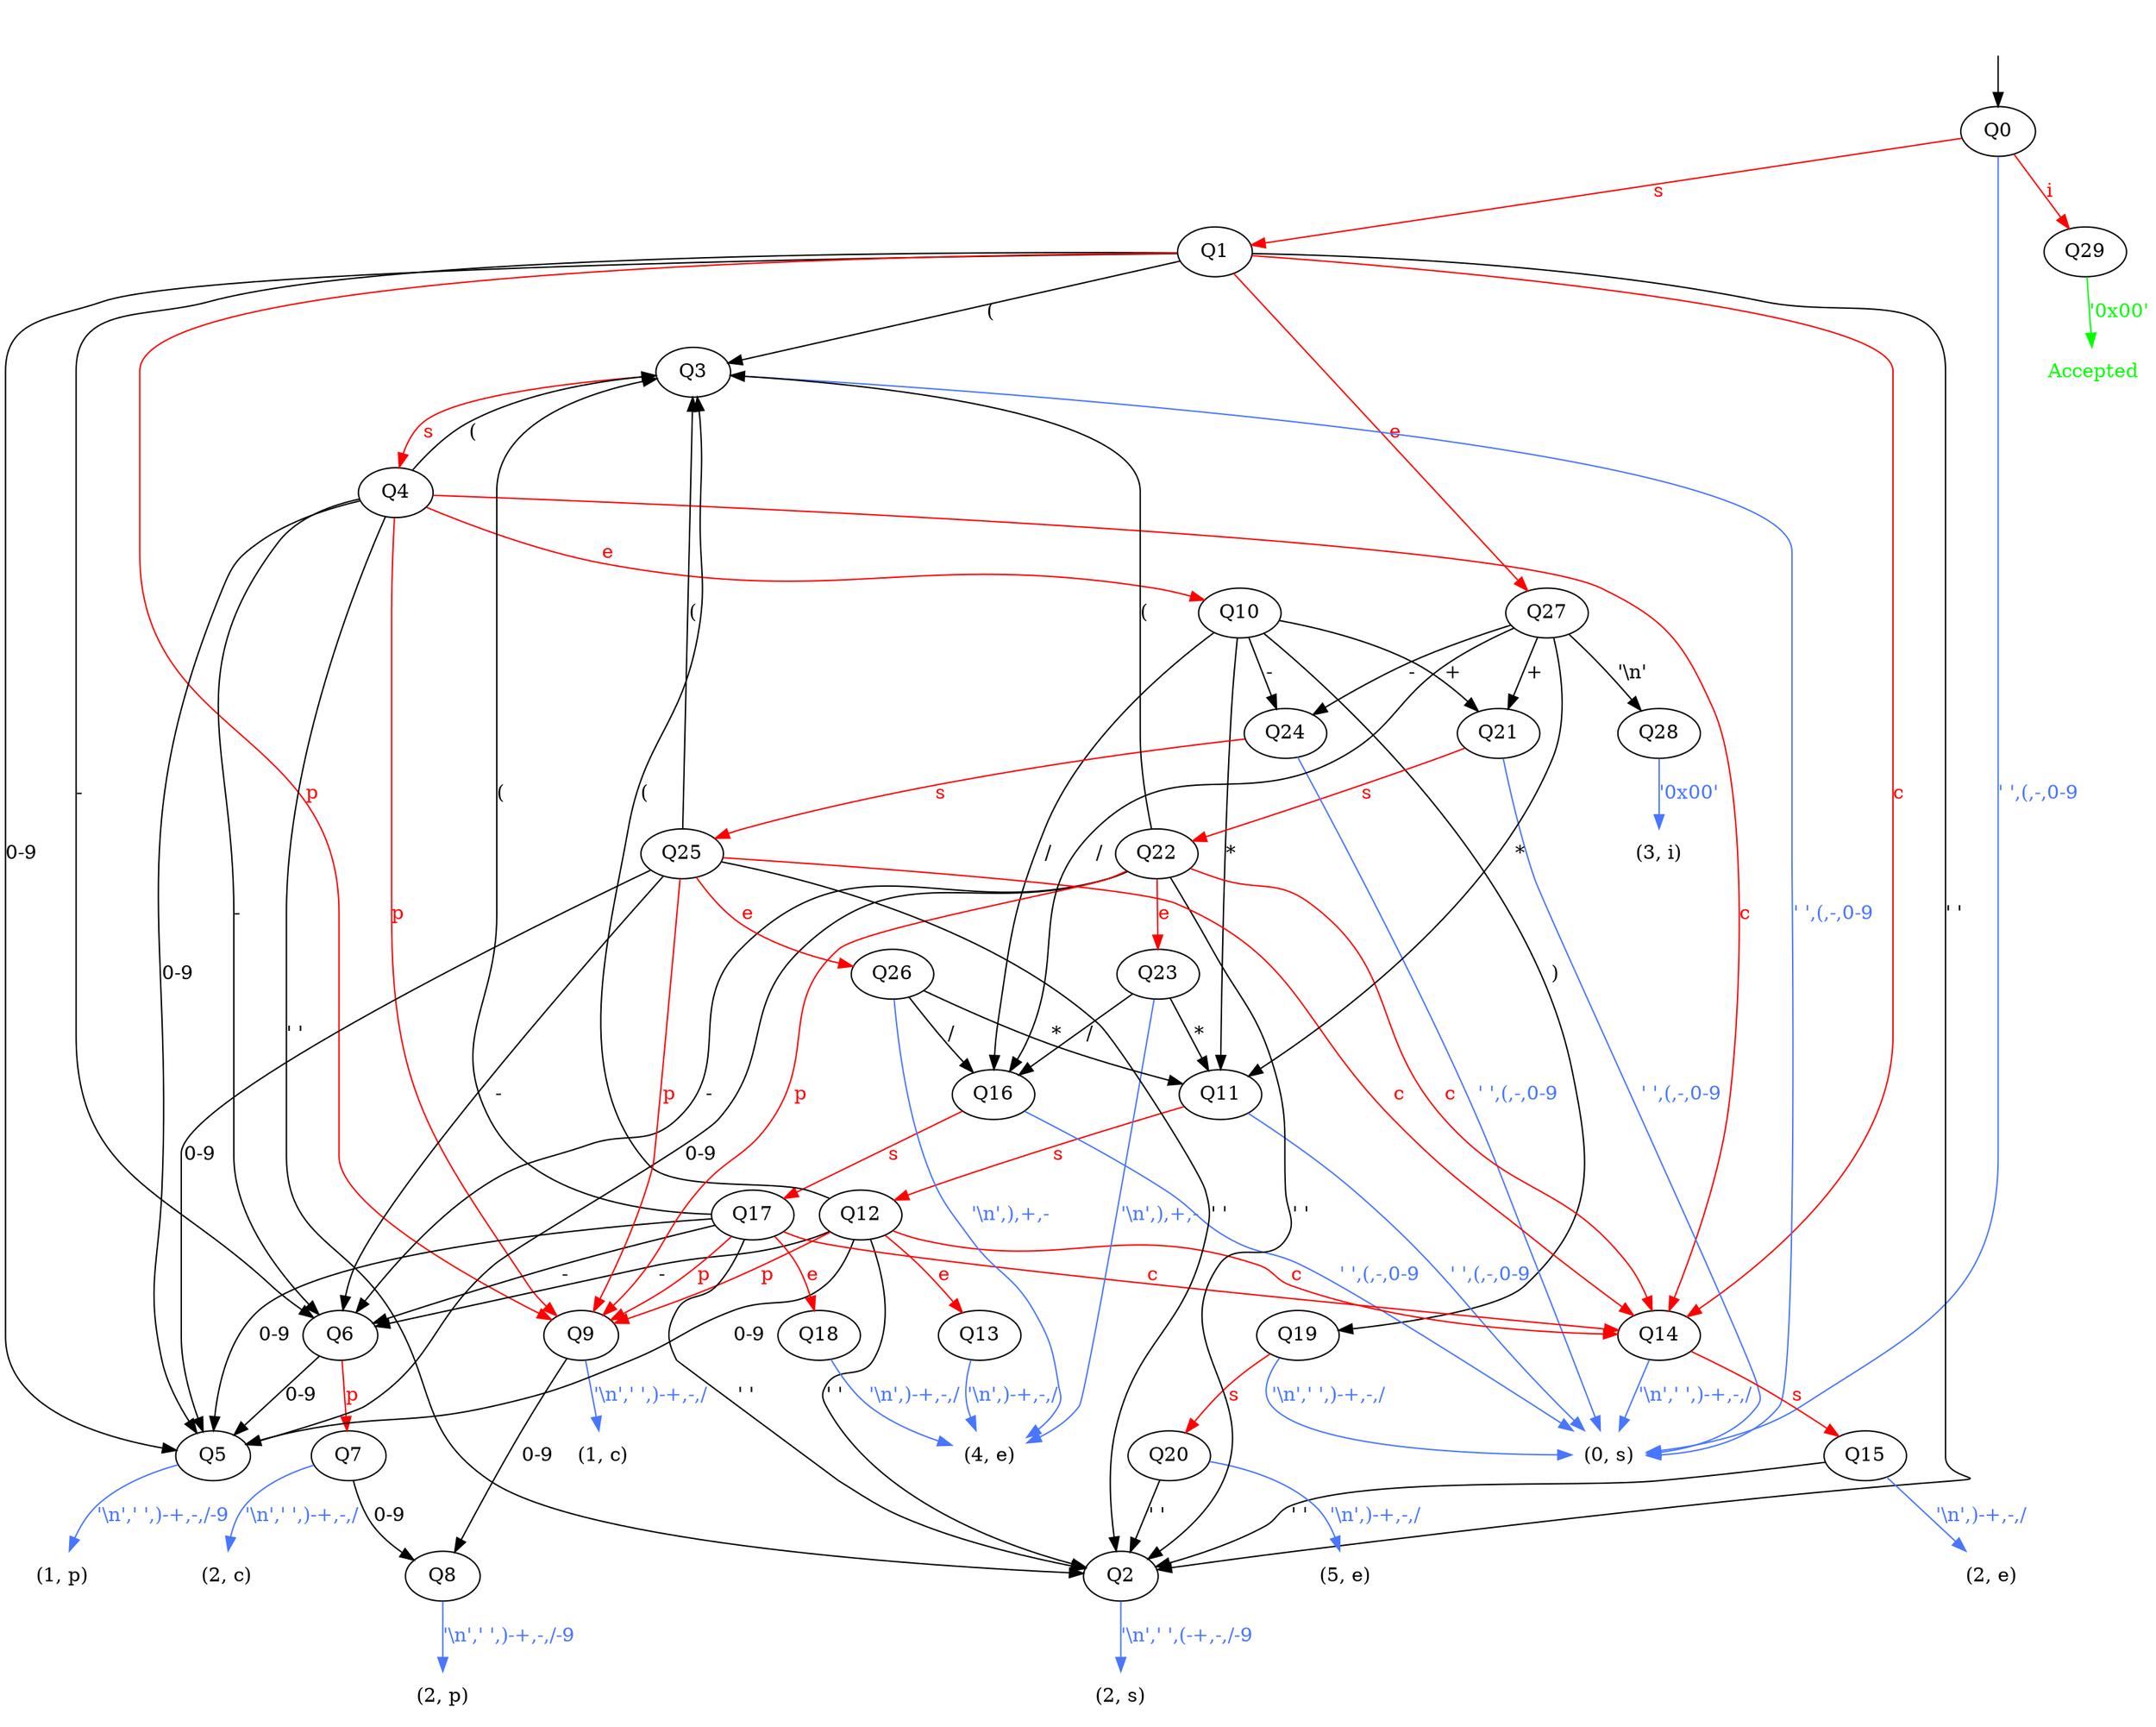 digraph DOTaut {
 start [ style=invis ];
 start -> Q0 [ color=black];
 Accepted [shape=none, fontcolor=green];
   "(0, s)" [shape=none];
   Q0 -> "(0, s)" [ color=royalblue1, fontcolor=royalblue1, label = "' ',(,-,0-9"];
   Q1 -> Q2 [ color=black,  fontcolor=black,label = "' '"];
   Q1 -> Q3 [ color=black,  fontcolor=black,label = "("];
   Q1 -> Q6 [ color=black,  fontcolor=black,label = "-"];
   Q1 -> Q5 [ color=black,  fontcolor=black,label = "0-9"];
   "(2, s)" [shape=none];
   Q2 -> "(2, s)" [ color=royalblue1, fontcolor=royalblue1, label = "'\\n',' ',(-+,-,/-9"];
   "(0, s)" [shape=none];
   Q3 -> "(0, s)" [ color=royalblue1, fontcolor=royalblue1, label = "' ',(,-,0-9"];
   Q4 -> Q2 [ color=black,  fontcolor=black,label = "' '"];
   Q4 -> Q3 [ color=black,  fontcolor=black,label = "("];
   Q4 -> Q6 [ color=black,  fontcolor=black,label = "-"];
   Q4 -> Q5 [ color=black,  fontcolor=black,label = "0-9"];
   "(1, p)" [shape=none];
   Q5 -> "(1, p)" [ color=royalblue1, fontcolor=royalblue1, label = "'\\n',' ',)-+,-,/-9"];
   Q6 -> Q5 [ color=black,  fontcolor=black,label = "0-9"];
   "(2, c)" [shape=none];
   Q7 -> "(2, c)" [ color=royalblue1, fontcolor=royalblue1, label = "'\\n',' ',)-+,-,/"];
   Q7 -> Q8 [ color=black,  fontcolor=black,label = "0-9"];
   "(2, p)" [shape=none];
   Q8 -> "(2, p)" [ color=royalblue1, fontcolor=royalblue1, label = "'\\n',' ',)-+,-,/-9"];
   "(1, c)" [shape=none];
   Q9 -> "(1, c)" [ color=royalblue1, fontcolor=royalblue1, label = "'\\n',' ',)-+,-,/"];
   Q9 -> Q8 [ color=black,  fontcolor=black,label = "0-9"];
   Q10 -> Q19 [ color=black,  fontcolor=black,label = ")"];
   Q10 -> Q11 [ color=black,  fontcolor=black,label = "*"];
   Q10 -> Q21 [ color=black,  fontcolor=black,label = "+"];
   Q10 -> Q24 [ color=black,  fontcolor=black,label = "-"];
   Q10 -> Q16 [ color=black,  fontcolor=black,label = "/"];
   "(0, s)" [shape=none];
   Q11 -> "(0, s)" [ color=royalblue1, fontcolor=royalblue1, label = "' ',(,-,0-9"];
   Q12 -> Q2 [ color=black,  fontcolor=black,label = "' '"];
   Q12 -> Q3 [ color=black,  fontcolor=black,label = "("];
   Q12 -> Q6 [ color=black,  fontcolor=black,label = "-"];
   Q12 -> Q5 [ color=black,  fontcolor=black,label = "0-9"];
   "(4, e)" [shape=none];
   Q13 -> "(4, e)" [ color=royalblue1, fontcolor=royalblue1, label = "'\\n',)-+,-,/"];
   "(0, s)" [shape=none];
   Q14 -> "(0, s)" [ color=royalblue1, fontcolor=royalblue1, label = "'\\n',' ',)-+,-,/"];
   "(2, e)" [shape=none];
   Q15 -> "(2, e)" [ color=royalblue1, fontcolor=royalblue1, label = "'\\n',)-+,-,/"];
   Q15 -> Q2 [ color=black,  fontcolor=black,label = "' '"];
   "(0, s)" [shape=none];
   Q16 -> "(0, s)" [ color=royalblue1, fontcolor=royalblue1, label = "' ',(,-,0-9"];
   Q17 -> Q2 [ color=black,  fontcolor=black,label = "' '"];
   Q17 -> Q3 [ color=black,  fontcolor=black,label = "("];
   Q17 -> Q6 [ color=black,  fontcolor=black,label = "-"];
   Q17 -> Q5 [ color=black,  fontcolor=black,label = "0-9"];
   "(4, e)" [shape=none];
   Q18 -> "(4, e)" [ color=royalblue1, fontcolor=royalblue1, label = "'\\n',)-+,-,/"];
   "(0, s)" [shape=none];
   Q19 -> "(0, s)" [ color=royalblue1, fontcolor=royalblue1, label = "'\\n',' ',)-+,-,/"];
   "(5, e)" [shape=none];
   Q20 -> "(5, e)" [ color=royalblue1, fontcolor=royalblue1, label = "'\\n',)-+,-,/"];
   Q20 -> Q2 [ color=black,  fontcolor=black,label = "' '"];
   "(0, s)" [shape=none];
   Q21 -> "(0, s)" [ color=royalblue1, fontcolor=royalblue1, label = "' ',(,-,0-9"];
   Q22 -> Q2 [ color=black,  fontcolor=black,label = "' '"];
   Q22 -> Q3 [ color=black,  fontcolor=black,label = "("];
   Q22 -> Q6 [ color=black,  fontcolor=black,label = "-"];
   Q22 -> Q5 [ color=black,  fontcolor=black,label = "0-9"];
   "(4, e)" [shape=none];
   Q23 -> "(4, e)" [ color=royalblue1, fontcolor=royalblue1, label = "'\\n',),+,-"];
   Q23 -> Q11 [ color=black,  fontcolor=black,label = "*"];
   Q23 -> Q16 [ color=black,  fontcolor=black,label = "/"];
   "(0, s)" [shape=none];
   Q24 -> "(0, s)" [ color=royalblue1, fontcolor=royalblue1, label = "' ',(,-,0-9"];
   Q25 -> Q2 [ color=black,  fontcolor=black,label = "' '"];
   Q25 -> Q3 [ color=black,  fontcolor=black,label = "("];
   Q25 -> Q6 [ color=black,  fontcolor=black,label = "-"];
   Q25 -> Q5 [ color=black,  fontcolor=black,label = "0-9"];
   "(4, e)" [shape=none];
   Q26 -> "(4, e)" [ color=royalblue1, fontcolor=royalblue1, label = "'\\n',),+,-"];
   Q26 -> Q11 [ color=black,  fontcolor=black,label = "*"];
   Q26 -> Q16 [ color=black,  fontcolor=black,label = "/"];
   Q27 -> Q28 [ color=black,  fontcolor=black,label = "'\\n'"];
   Q27 -> Q11 [ color=black,  fontcolor=black,label = "*"];
   Q27 -> Q21 [ color=black,  fontcolor=black,label = "+"];
   Q27 -> Q24 [ color=black,  fontcolor=black,label = "-"];
   Q27 -> Q16 [ color=black,  fontcolor=black,label = "/"];
   "(3, i)" [shape=none];
   Q28 -> "(3, i)" [ color=royalblue1, fontcolor=royalblue1, label = "'0x00'"];
   Q29 -> Accepted [ color=green, fontcolor=green, label = "'0x00'"];
   Q0 -> Q29 [ color=red, fontcolor=red, label = "i"];
   Q0 -> Q1 [ color=red, fontcolor=red, label = "s"];
   Q1 -> Q14 [ color=red, fontcolor=red, label = "c"];
   Q1 -> Q27 [ color=red, fontcolor=red, label = "e"];
   Q1 -> Q9 [ color=red, fontcolor=red, label = "p"];
   Q3 -> Q4 [ color=red, fontcolor=red, label = "s"];
   Q4 -> Q14 [ color=red, fontcolor=red, label = "c"];
   Q4 -> Q10 [ color=red, fontcolor=red, label = "e"];
   Q4 -> Q9 [ color=red, fontcolor=red, label = "p"];
   Q6 -> Q7 [ color=red, fontcolor=red, label = "p"];
   Q11 -> Q12 [ color=red, fontcolor=red, label = "s"];
   Q12 -> Q14 [ color=red, fontcolor=red, label = "c"];
   Q12 -> Q13 [ color=red, fontcolor=red, label = "e"];
   Q12 -> Q9 [ color=red, fontcolor=red, label = "p"];
   Q14 -> Q15 [ color=red, fontcolor=red, label = "s"];
   Q16 -> Q17 [ color=red, fontcolor=red, label = "s"];
   Q17 -> Q14 [ color=red, fontcolor=red, label = "c"];
   Q17 -> Q18 [ color=red, fontcolor=red, label = "e"];
   Q17 -> Q9 [ color=red, fontcolor=red, label = "p"];
   Q19 -> Q20 [ color=red, fontcolor=red, label = "s"];
   Q21 -> Q22 [ color=red, fontcolor=red, label = "s"];
   Q22 -> Q14 [ color=red, fontcolor=red, label = "c"];
   Q22 -> Q23 [ color=red, fontcolor=red, label = "e"];
   Q22 -> Q9 [ color=red, fontcolor=red, label = "p"];
   Q24 -> Q25 [ color=red, fontcolor=red, label = "s"];
   Q25 -> Q14 [ color=red, fontcolor=red, label = "c"];
   Q25 -> Q26 [ color=red, fontcolor=red, label = "e"];
   Q25 -> Q9 [ color=red, fontcolor=red, label = "p"];
}
